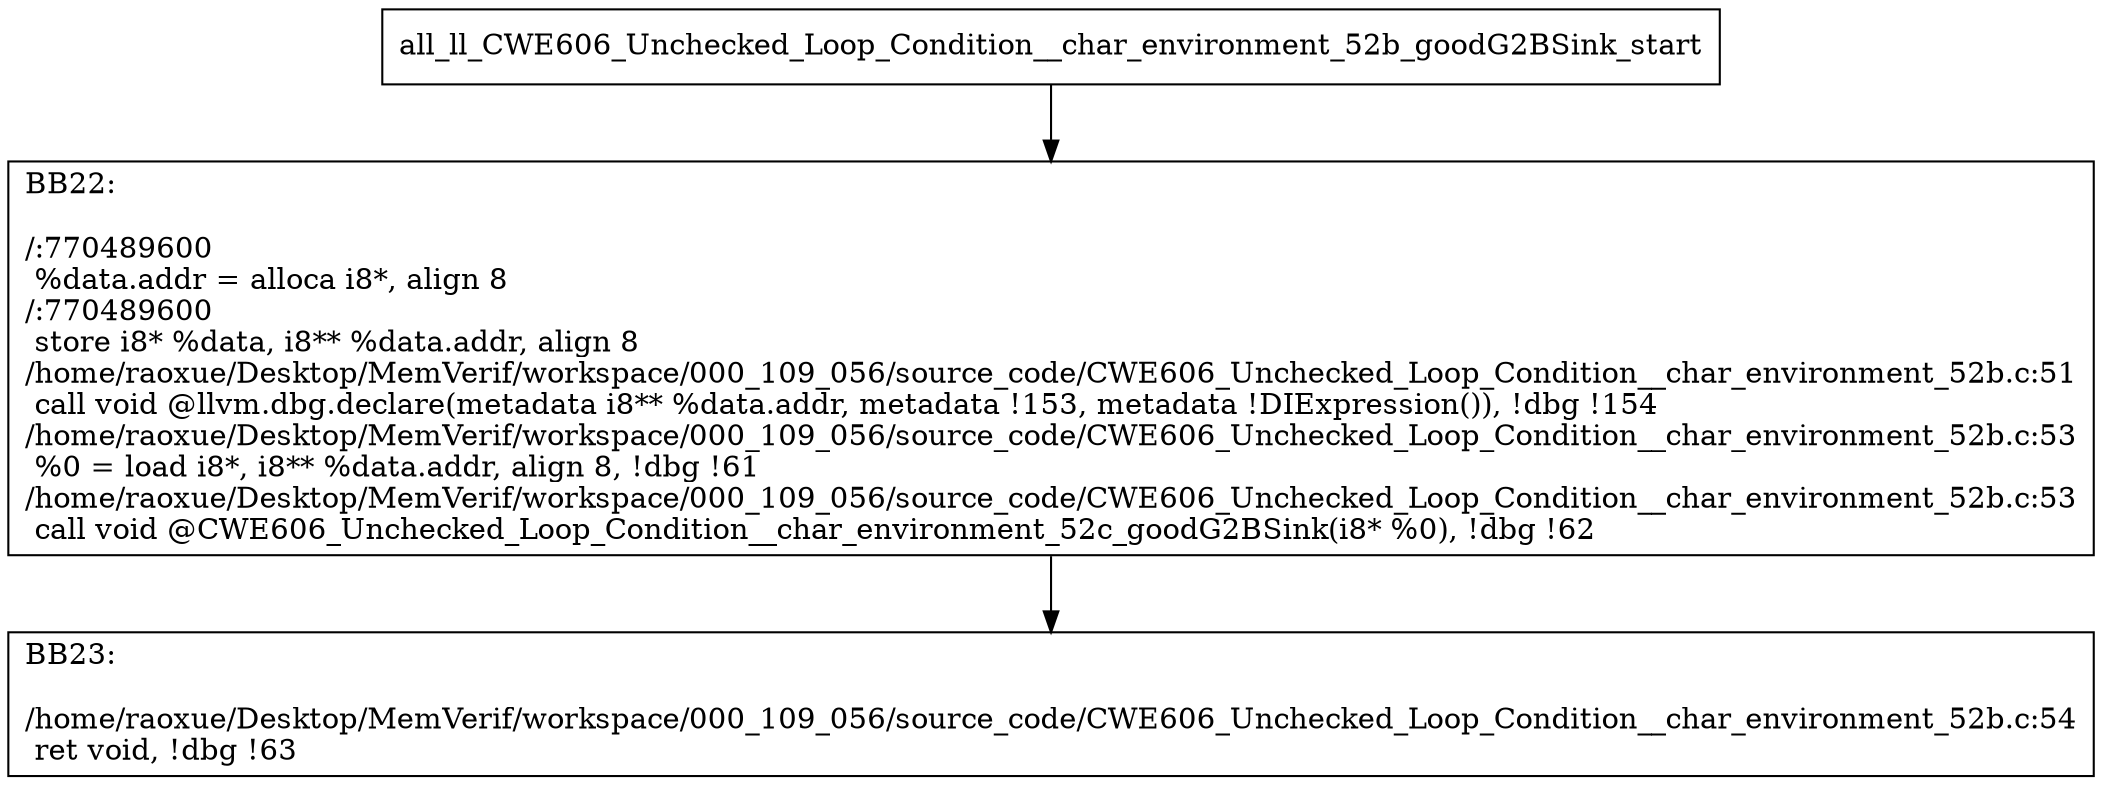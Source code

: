 digraph "CFG for'all_ll_CWE606_Unchecked_Loop_Condition__char_environment_52b_goodG2BSink' function" {
	BBall_ll_CWE606_Unchecked_Loop_Condition__char_environment_52b_goodG2BSink_start[shape=record,label="{all_ll_CWE606_Unchecked_Loop_Condition__char_environment_52b_goodG2BSink_start}"];
	BBall_ll_CWE606_Unchecked_Loop_Condition__char_environment_52b_goodG2BSink_start-> all_ll_CWE606_Unchecked_Loop_Condition__char_environment_52b_goodG2BSinkBB22;
	all_ll_CWE606_Unchecked_Loop_Condition__char_environment_52b_goodG2BSinkBB22 [shape=record, label="{BB22:\l\l/:770489600\l
  %data.addr = alloca i8*, align 8\l
/:770489600\l
  store i8* %data, i8** %data.addr, align 8\l
/home/raoxue/Desktop/MemVerif/workspace/000_109_056/source_code/CWE606_Unchecked_Loop_Condition__char_environment_52b.c:51\l
  call void @llvm.dbg.declare(metadata i8** %data.addr, metadata !153, metadata !DIExpression()), !dbg !154\l
/home/raoxue/Desktop/MemVerif/workspace/000_109_056/source_code/CWE606_Unchecked_Loop_Condition__char_environment_52b.c:53\l
  %0 = load i8*, i8** %data.addr, align 8, !dbg !61\l
/home/raoxue/Desktop/MemVerif/workspace/000_109_056/source_code/CWE606_Unchecked_Loop_Condition__char_environment_52b.c:53\l
  call void @CWE606_Unchecked_Loop_Condition__char_environment_52c_goodG2BSink(i8* %0), !dbg !62\l
}"];
	all_ll_CWE606_Unchecked_Loop_Condition__char_environment_52b_goodG2BSinkBB22-> all_ll_CWE606_Unchecked_Loop_Condition__char_environment_52b_goodG2BSinkBB23;
	all_ll_CWE606_Unchecked_Loop_Condition__char_environment_52b_goodG2BSinkBB23 [shape=record, label="{BB23:\l\l/home/raoxue/Desktop/MemVerif/workspace/000_109_056/source_code/CWE606_Unchecked_Loop_Condition__char_environment_52b.c:54\l
  ret void, !dbg !63\l
}"];
}
